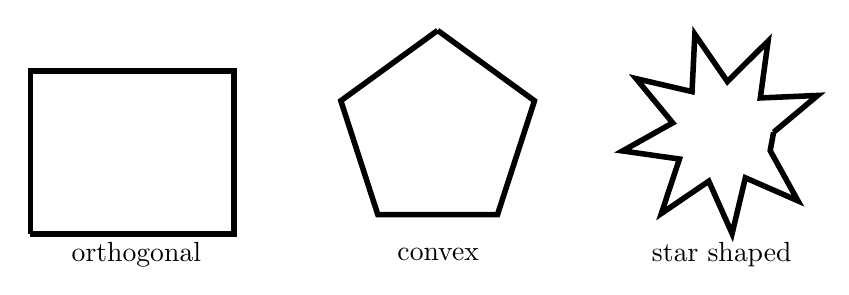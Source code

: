 % This file was created by matlab2tikz v0.4.0.
% Copyright (c) 2008--2013, Nico Schlömer <nico.schloemer@gmail.com>
% All rights reserved.
% 
% The latest updates can be retrieved from
%   http://www.mathworks.com/matlabcentral/fileexchange/22022-matlab2tikz
% where you can also make suggestions and rate matlab2tikz.
% 
% 
% 
\begin{tikzpicture}

\begin{axis}[%
width=4.174in,
height=5.459in,
scale only axis,
xmin=-100,
xmax=4000,
ymin=-2181.206,
ymax=3181.206,
hide axis,
axis x line*=bottom,
axis y line*=left
]
\addplot [
color=black,
solid,
line width=2.0pt,
forget plot
]
table[row sep=crcr]{
0 0\\
1000 0\\
1000 800\\
0 800\\
0 0\\
};
\node[right, inner sep=0mm, text=black]
at (axis cs:200,-100,0) {orthogonal};
\addplot [
color=black,
solid,
line width=2.0pt,
forget plot
]
table[row sep=crcr]{
2000 1000\\
1524.472 654.508\\
1706.107 95.492\\
2293.893 95.492\\
2475.528 654.508\\
2000 1000\\
};
\node[right, inner sep=0mm, text=black]
at (axis cs:1800,-100,0) {convex};
\addplot [
color=black,
solid,
line width=2.0pt,
forget plot
]
table[row sep=crcr]{
3650 500\\
3866.236 680.621\\
3584.752 668.424\\
3622.869 947.582\\
3423.067 748.934\\
3263.169 980.913\\
3249.341 699.504\\
2974.891 763.216\\
3154.257 545.937\\
2908.513 408.125\\
3187.446 368.392\\
3098.683 100.991\\
3331.584 259.544\\
3446.134 2.133\\
3511.435 276.209\\
3769.504 163.152\\
3633.118 409.69\\
3650 500\\
};
\node[right, inner sep=0mm, text=black]
at (axis cs:3050,-100,0) {star shaped};
\end{axis}
\end{tikzpicture}%
